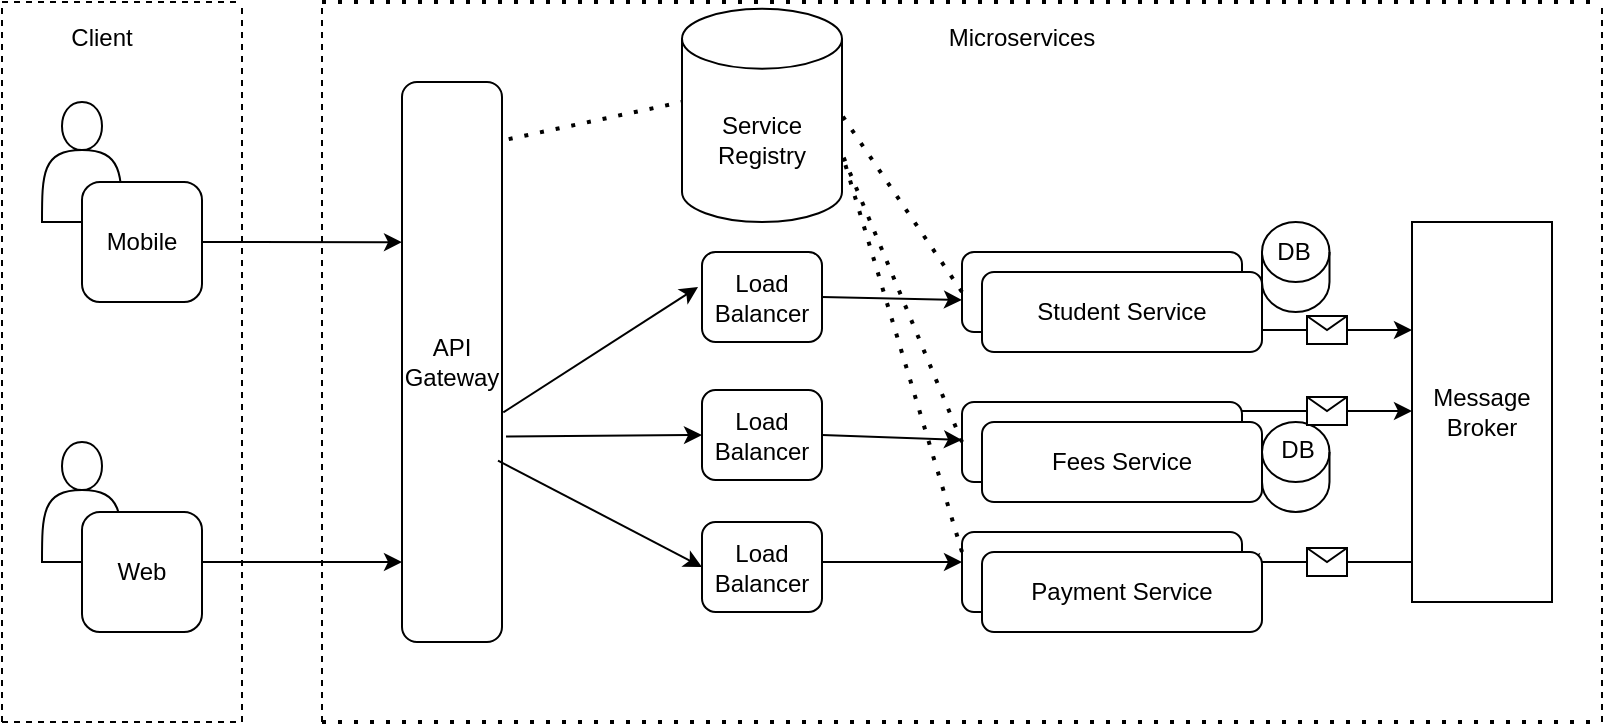 <mxfile version="21.6.8" type="github">
  <diagram name="Page-1" id="lpYdi6hmB2mevcbclzjj">
    <mxGraphModel dx="1034" dy="424" grid="1" gridSize="10" guides="1" tooltips="1" connect="1" arrows="1" fold="1" page="1" pageScale="1" pageWidth="850" pageHeight="1100" math="0" shadow="0">
      <root>
        <mxCell id="0" />
        <mxCell id="1" parent="0" />
        <mxCell id="J3DRlDbeSo2fN5IDyo22-29" value="" style="endArrow=none;dashed=1;html=1;rounded=0;" edge="1" parent="1">
          <mxGeometry width="50" height="50" relative="1" as="geometry">
            <mxPoint x="40" y="40" as="sourcePoint" />
            <mxPoint x="160" y="40" as="targetPoint" />
          </mxGeometry>
        </mxCell>
        <mxCell id="J3DRlDbeSo2fN5IDyo22-30" value="" style="endArrow=none;dashed=1;html=1;rounded=0;" edge="1" parent="1">
          <mxGeometry width="50" height="50" relative="1" as="geometry">
            <mxPoint x="40" y="400" as="sourcePoint" />
            <mxPoint x="40" y="40" as="targetPoint" />
          </mxGeometry>
        </mxCell>
        <mxCell id="J3DRlDbeSo2fN5IDyo22-31" value="" style="endArrow=none;dashed=1;html=1;rounded=0;" edge="1" parent="1">
          <mxGeometry width="50" height="50" relative="1" as="geometry">
            <mxPoint x="160" y="400" as="sourcePoint" />
            <mxPoint x="160" y="40" as="targetPoint" />
          </mxGeometry>
        </mxCell>
        <mxCell id="J3DRlDbeSo2fN5IDyo22-32" value="" style="endArrow=none;dashed=1;html=1;rounded=0;" edge="1" parent="1">
          <mxGeometry width="50" height="50" relative="1" as="geometry">
            <mxPoint x="40" y="400" as="sourcePoint" />
            <mxPoint x="160" y="400" as="targetPoint" />
          </mxGeometry>
        </mxCell>
        <mxCell id="J3DRlDbeSo2fN5IDyo22-33" value="" style="endArrow=none;dashed=1;html=1;rounded=0;" edge="1" parent="1">
          <mxGeometry width="50" height="50" relative="1" as="geometry">
            <mxPoint x="200" y="400" as="sourcePoint" />
            <mxPoint x="200" y="40" as="targetPoint" />
          </mxGeometry>
        </mxCell>
        <mxCell id="J3DRlDbeSo2fN5IDyo22-34" value="" style="endArrow=none;dashed=1;html=1;rounded=0;" edge="1" parent="1">
          <mxGeometry width="50" height="50" relative="1" as="geometry">
            <mxPoint x="840" y="400" as="sourcePoint" />
            <mxPoint x="840" y="40" as="targetPoint" />
          </mxGeometry>
        </mxCell>
        <mxCell id="J3DRlDbeSo2fN5IDyo22-35" value="" style="endArrow=none;dashed=1;html=1;dashPattern=1 3;strokeWidth=2;rounded=0;" edge="1" parent="1">
          <mxGeometry width="50" height="50" relative="1" as="geometry">
            <mxPoint x="200" y="40" as="sourcePoint" />
            <mxPoint x="840" y="40" as="targetPoint" />
          </mxGeometry>
        </mxCell>
        <mxCell id="J3DRlDbeSo2fN5IDyo22-36" value="" style="endArrow=none;dashed=1;html=1;dashPattern=1 3;strokeWidth=2;rounded=0;" edge="1" parent="1">
          <mxGeometry width="50" height="50" relative="1" as="geometry">
            <mxPoint x="200" y="400" as="sourcePoint" />
            <mxPoint x="840" y="400" as="targetPoint" />
          </mxGeometry>
        </mxCell>
        <mxCell id="J3DRlDbeSo2fN5IDyo22-37" value="API Gateway" style="rounded=1;whiteSpace=wrap;html=1;" vertex="1" parent="1">
          <mxGeometry x="240" y="80" width="50" height="280" as="geometry" />
        </mxCell>
        <mxCell id="J3DRlDbeSo2fN5IDyo22-38" value="Fees Service" style="rounded=1;whiteSpace=wrap;html=1;" vertex="1" parent="1">
          <mxGeometry x="520" y="240" width="140" height="40" as="geometry" />
        </mxCell>
        <mxCell id="J3DRlDbeSo2fN5IDyo22-39" value="Payment Service" style="rounded=1;whiteSpace=wrap;html=1;" vertex="1" parent="1">
          <mxGeometry x="520" y="305" width="140" height="40" as="geometry" />
        </mxCell>
        <mxCell id="J3DRlDbeSo2fN5IDyo22-40" value="" style="shape=cylinder3;whiteSpace=wrap;html=1;boundedLbl=1;backgroundOutline=1;size=15;" vertex="1" parent="1">
          <mxGeometry x="670" y="250" width="33.75" height="45" as="geometry" />
        </mxCell>
        <mxCell id="J3DRlDbeSo2fN5IDyo22-41" value="Message Broker" style="rounded=0;whiteSpace=wrap;html=1;" vertex="1" parent="1">
          <mxGeometry x="745" y="150" width="70" height="190" as="geometry" />
        </mxCell>
        <mxCell id="J3DRlDbeSo2fN5IDyo22-45" value="Student Service" style="rounded=1;whiteSpace=wrap;html=1;" vertex="1" parent="1">
          <mxGeometry x="520" y="165" width="140" height="40" as="geometry" />
        </mxCell>
        <mxCell id="J3DRlDbeSo2fN5IDyo22-47" value="" style="endArrow=classic;html=1;rounded=0;exitX=1;exitY=0.5;exitDx=0;exitDy=0;" edge="1" parent="1" source="J3DRlDbeSo2fN5IDyo22-71">
          <mxGeometry width="50" height="50" relative="1" as="geometry">
            <mxPoint x="480" y="189" as="sourcePoint" />
            <mxPoint x="520" y="189" as="targetPoint" />
            <Array as="points" />
          </mxGeometry>
        </mxCell>
        <mxCell id="J3DRlDbeSo2fN5IDyo22-48" value="" style="endArrow=classic;html=1;rounded=0;exitX=1;exitY=0.5;exitDx=0;exitDy=0;" edge="1" parent="1" source="J3DRlDbeSo2fN5IDyo22-82">
          <mxGeometry width="50" height="50" relative="1" as="geometry">
            <mxPoint x="480" y="259" as="sourcePoint" />
            <mxPoint x="520" y="259" as="targetPoint" />
            <Array as="points" />
          </mxGeometry>
        </mxCell>
        <mxCell id="J3DRlDbeSo2fN5IDyo22-49" value="" style="endArrow=classic;html=1;rounded=0;exitX=1;exitY=0.444;exitDx=0;exitDy=0;exitPerimeter=0;" edge="1" parent="1" source="J3DRlDbeSo2fN5IDyo22-83">
          <mxGeometry width="50" height="50" relative="1" as="geometry">
            <mxPoint x="480" y="320" as="sourcePoint" />
            <mxPoint x="520" y="320" as="targetPoint" />
            <Array as="points" />
          </mxGeometry>
        </mxCell>
        <mxCell id="J3DRlDbeSo2fN5IDyo22-51" value="" style="shape=actor;whiteSpace=wrap;html=1;" vertex="1" parent="1">
          <mxGeometry x="60" y="90" width="40" height="60" as="geometry" />
        </mxCell>
        <mxCell id="J3DRlDbeSo2fN5IDyo22-52" value="Mobile" style="rounded=1;whiteSpace=wrap;html=1;" vertex="1" parent="1">
          <mxGeometry x="80" y="130" width="60" height="60" as="geometry" />
        </mxCell>
        <mxCell id="J3DRlDbeSo2fN5IDyo22-53" value="" style="shape=actor;whiteSpace=wrap;html=1;" vertex="1" parent="1">
          <mxGeometry x="60" y="260" width="40" height="60" as="geometry" />
        </mxCell>
        <mxCell id="J3DRlDbeSo2fN5IDyo22-54" value="Web" style="rounded=1;whiteSpace=wrap;html=1;" vertex="1" parent="1">
          <mxGeometry x="80" y="295" width="60" height="60" as="geometry" />
        </mxCell>
        <mxCell id="J3DRlDbeSo2fN5IDyo22-55" value="" style="endArrow=classic;html=1;rounded=0;exitX=1;exitY=0.5;exitDx=0;exitDy=0;entryX=0;entryY=0.286;entryDx=0;entryDy=0;entryPerimeter=0;" edge="1" parent="1" source="J3DRlDbeSo2fN5IDyo22-52" target="J3DRlDbeSo2fN5IDyo22-37">
          <mxGeometry width="50" height="50" relative="1" as="geometry">
            <mxPoint x="420" y="250" as="sourcePoint" />
            <mxPoint x="470" y="200" as="targetPoint" />
          </mxGeometry>
        </mxCell>
        <mxCell id="J3DRlDbeSo2fN5IDyo22-56" value="" style="endArrow=classic;html=1;rounded=0;exitX=1;exitY=0.5;exitDx=0;exitDy=0;" edge="1" parent="1">
          <mxGeometry width="50" height="50" relative="1" as="geometry">
            <mxPoint x="140" y="320" as="sourcePoint" />
            <mxPoint x="240" y="320" as="targetPoint" />
          </mxGeometry>
        </mxCell>
        <mxCell id="J3DRlDbeSo2fN5IDyo22-59" value="Service Registry" style="shape=cylinder3;whiteSpace=wrap;html=1;boundedLbl=1;backgroundOutline=1;size=15;" vertex="1" parent="1">
          <mxGeometry x="380" y="43.33" width="80" height="106.67" as="geometry" />
        </mxCell>
        <mxCell id="J3DRlDbeSo2fN5IDyo22-60" value="" style="shape=cylinder3;whiteSpace=wrap;html=1;boundedLbl=1;backgroundOutline=1;size=15;" vertex="1" parent="1">
          <mxGeometry x="670" y="150" width="33.75" height="45" as="geometry" />
        </mxCell>
        <mxCell id="J3DRlDbeSo2fN5IDyo22-61" value="DB" style="text;html=1;strokeColor=none;fillColor=none;align=center;verticalAlign=middle;whiteSpace=wrap;rounded=0;" vertex="1" parent="1">
          <mxGeometry x="656" y="150" width="60" height="30" as="geometry" />
        </mxCell>
        <mxCell id="J3DRlDbeSo2fN5IDyo22-62" value="DB" style="text;html=1;strokeColor=none;fillColor=none;align=center;verticalAlign=middle;whiteSpace=wrap;rounded=0;" vertex="1" parent="1">
          <mxGeometry x="658" y="249" width="60" height="30" as="geometry" />
        </mxCell>
        <mxCell id="J3DRlDbeSo2fN5IDyo22-63" value="" style="endArrow=classic;html=1;rounded=0;" edge="1" parent="1">
          <mxGeometry relative="1" as="geometry">
            <mxPoint x="660" y="204" as="sourcePoint" />
            <mxPoint x="745" y="204" as="targetPoint" />
          </mxGeometry>
        </mxCell>
        <mxCell id="J3DRlDbeSo2fN5IDyo22-64" value="" style="shape=message;html=1;outlineConnect=0;" vertex="1" parent="J3DRlDbeSo2fN5IDyo22-63">
          <mxGeometry width="20" height="14" relative="1" as="geometry">
            <mxPoint x="-10" y="-7" as="offset" />
          </mxGeometry>
        </mxCell>
        <mxCell id="J3DRlDbeSo2fN5IDyo22-67" value="" style="endArrow=classic;html=1;rounded=0;" edge="1" parent="1">
          <mxGeometry relative="1" as="geometry">
            <mxPoint x="660" y="244.5" as="sourcePoint" />
            <mxPoint x="745" y="244.5" as="targetPoint" />
          </mxGeometry>
        </mxCell>
        <mxCell id="J3DRlDbeSo2fN5IDyo22-68" value="" style="shape=message;html=1;outlineConnect=0;" vertex="1" parent="J3DRlDbeSo2fN5IDyo22-67">
          <mxGeometry width="20" height="14" relative="1" as="geometry">
            <mxPoint x="-10" y="-7" as="offset" />
          </mxGeometry>
        </mxCell>
        <mxCell id="J3DRlDbeSo2fN5IDyo22-69" value="" style="endArrow=classic;html=1;rounded=0;" edge="1" parent="1">
          <mxGeometry relative="1" as="geometry">
            <mxPoint x="745" y="320" as="sourcePoint" />
            <mxPoint x="660" y="320" as="targetPoint" />
          </mxGeometry>
        </mxCell>
        <mxCell id="J3DRlDbeSo2fN5IDyo22-70" value="" style="shape=message;html=1;outlineConnect=0;" vertex="1" parent="J3DRlDbeSo2fN5IDyo22-69">
          <mxGeometry width="20" height="14" relative="1" as="geometry">
            <mxPoint x="-10" y="-7" as="offset" />
          </mxGeometry>
        </mxCell>
        <mxCell id="J3DRlDbeSo2fN5IDyo22-71" value="Load Balancer" style="rounded=1;whiteSpace=wrap;html=1;" vertex="1" parent="1">
          <mxGeometry x="390" y="165" width="60" height="45" as="geometry" />
        </mxCell>
        <mxCell id="J3DRlDbeSo2fN5IDyo22-72" value="" style="endArrow=classic;html=1;rounded=0;exitX=1.013;exitY=0.59;exitDx=0;exitDy=0;exitPerimeter=0;entryX=-0.033;entryY=0.388;entryDx=0;entryDy=0;entryPerimeter=0;" edge="1" parent="1" source="J3DRlDbeSo2fN5IDyo22-37" target="J3DRlDbeSo2fN5IDyo22-71">
          <mxGeometry width="50" height="50" relative="1" as="geometry">
            <mxPoint x="400" y="250" as="sourcePoint" />
            <mxPoint x="450" y="200" as="targetPoint" />
          </mxGeometry>
        </mxCell>
        <mxCell id="J3DRlDbeSo2fN5IDyo22-75" value="" style="endArrow=none;dashed=1;html=1;dashPattern=1 3;strokeWidth=2;rounded=0;entryX=1;entryY=0;entryDx=0;entryDy=72.502;entryPerimeter=0;exitX=0;exitY=0.25;exitDx=0;exitDy=0;" edge="1" parent="1" source="J3DRlDbeSo2fN5IDyo22-39" target="J3DRlDbeSo2fN5IDyo22-59">
          <mxGeometry width="50" height="50" relative="1" as="geometry">
            <mxPoint x="400" y="250" as="sourcePoint" />
            <mxPoint x="450" y="200" as="targetPoint" />
          </mxGeometry>
        </mxCell>
        <mxCell id="J3DRlDbeSo2fN5IDyo22-76" value="" style="endArrow=none;dashed=1;html=1;dashPattern=1 3;strokeWidth=2;rounded=0;exitX=0;exitY=0.5;exitDx=0;exitDy=0;entryX=1;entryY=0;entryDx=0;entryDy=72.502;entryPerimeter=0;" edge="1" parent="1" source="J3DRlDbeSo2fN5IDyo22-38" target="J3DRlDbeSo2fN5IDyo22-59">
          <mxGeometry width="50" height="50" relative="1" as="geometry">
            <mxPoint x="400" y="250" as="sourcePoint" />
            <mxPoint x="450" y="200" as="targetPoint" />
          </mxGeometry>
        </mxCell>
        <mxCell id="J3DRlDbeSo2fN5IDyo22-77" value="" style="endArrow=none;dashed=1;html=1;dashPattern=1 3;strokeWidth=2;rounded=0;exitX=0;exitY=0.5;exitDx=0;exitDy=0;entryX=1;entryY=0.5;entryDx=0;entryDy=0;entryPerimeter=0;" edge="1" parent="1" source="J3DRlDbeSo2fN5IDyo22-45" target="J3DRlDbeSo2fN5IDyo22-59">
          <mxGeometry width="50" height="50" relative="1" as="geometry">
            <mxPoint x="400" y="250" as="sourcePoint" />
            <mxPoint x="450" y="200" as="targetPoint" />
          </mxGeometry>
        </mxCell>
        <mxCell id="J3DRlDbeSo2fN5IDyo22-78" value="" style="endArrow=none;dashed=1;html=1;dashPattern=1 3;strokeWidth=2;rounded=0;exitX=1.067;exitY=0.102;exitDx=0;exitDy=0;exitPerimeter=0;" edge="1" parent="1" source="J3DRlDbeSo2fN5IDyo22-37">
          <mxGeometry width="50" height="50" relative="1" as="geometry">
            <mxPoint x="330" y="140" as="sourcePoint" />
            <mxPoint x="380" y="90" as="targetPoint" />
          </mxGeometry>
        </mxCell>
        <mxCell id="J3DRlDbeSo2fN5IDyo22-79" value="Student Service" style="rounded=1;whiteSpace=wrap;html=1;" vertex="1" parent="1">
          <mxGeometry x="530" y="175" width="140" height="40" as="geometry" />
        </mxCell>
        <mxCell id="J3DRlDbeSo2fN5IDyo22-80" value="Fees Service" style="rounded=1;whiteSpace=wrap;html=1;" vertex="1" parent="1">
          <mxGeometry x="530" y="250" width="140" height="40" as="geometry" />
        </mxCell>
        <mxCell id="J3DRlDbeSo2fN5IDyo22-81" value="Payment Service" style="rounded=1;whiteSpace=wrap;html=1;" vertex="1" parent="1">
          <mxGeometry x="530" y="315" width="140" height="40" as="geometry" />
        </mxCell>
        <mxCell id="J3DRlDbeSo2fN5IDyo22-82" value="Load Balancer" style="rounded=1;whiteSpace=wrap;html=1;" vertex="1" parent="1">
          <mxGeometry x="390" y="234" width="60" height="45" as="geometry" />
        </mxCell>
        <mxCell id="J3DRlDbeSo2fN5IDyo22-83" value="Load Balancer" style="rounded=1;whiteSpace=wrap;html=1;" vertex="1" parent="1">
          <mxGeometry x="390" y="300" width="60" height="45" as="geometry" />
        </mxCell>
        <mxCell id="J3DRlDbeSo2fN5IDyo22-84" value="" style="endArrow=classic;html=1;rounded=0;exitX=1.04;exitY=0.633;exitDx=0;exitDy=0;exitPerimeter=0;entryX=0;entryY=0.5;entryDx=0;entryDy=0;" edge="1" parent="1" source="J3DRlDbeSo2fN5IDyo22-37" target="J3DRlDbeSo2fN5IDyo22-82">
          <mxGeometry width="50" height="50" relative="1" as="geometry">
            <mxPoint x="303" y="251" as="sourcePoint" />
            <mxPoint x="398" y="192" as="targetPoint" />
          </mxGeometry>
        </mxCell>
        <mxCell id="J3DRlDbeSo2fN5IDyo22-85" value="" style="endArrow=classic;html=1;rounded=0;exitX=0.96;exitY=0.676;exitDx=0;exitDy=0;exitPerimeter=0;entryX=0;entryY=0.5;entryDx=0;entryDy=0;" edge="1" parent="1" source="J3DRlDbeSo2fN5IDyo22-37" target="J3DRlDbeSo2fN5IDyo22-83">
          <mxGeometry width="50" height="50" relative="1" as="geometry">
            <mxPoint x="313" y="261" as="sourcePoint" />
            <mxPoint x="408" y="202" as="targetPoint" />
          </mxGeometry>
        </mxCell>
        <mxCell id="J3DRlDbeSo2fN5IDyo22-86" value="Client" style="text;html=1;strokeColor=none;fillColor=none;align=center;verticalAlign=middle;whiteSpace=wrap;rounded=0;" vertex="1" parent="1">
          <mxGeometry x="60" y="43.33" width="60" height="30" as="geometry" />
        </mxCell>
        <mxCell id="J3DRlDbeSo2fN5IDyo22-87" value="Microservices" style="text;html=1;strokeColor=none;fillColor=none;align=center;verticalAlign=middle;whiteSpace=wrap;rounded=0;" vertex="1" parent="1">
          <mxGeometry x="520" y="43.33" width="60" height="30" as="geometry" />
        </mxCell>
      </root>
    </mxGraphModel>
  </diagram>
</mxfile>
